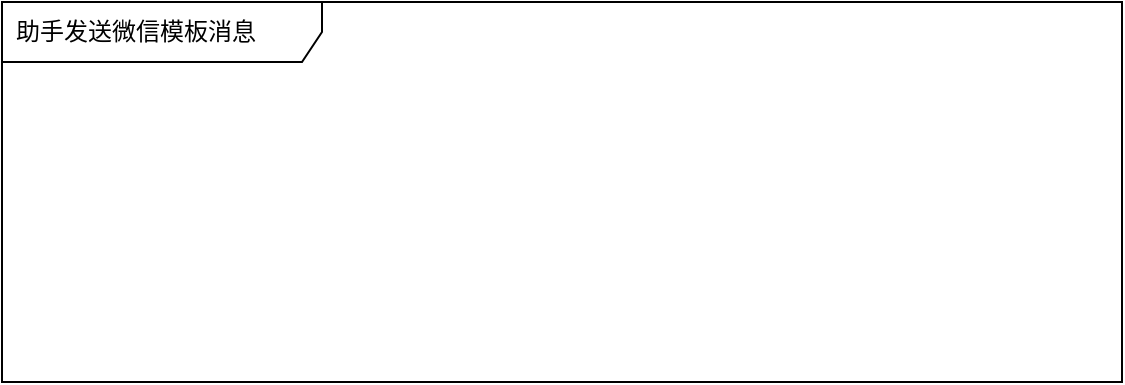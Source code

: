 <mxfile version="15.5.5" type="github">
  <diagram id="Ff75lS5IqC00AciMZAGC" name="Page-1">
    <mxGraphModel dx="1422" dy="804" grid="1" gridSize="10" guides="1" tooltips="1" connect="1" arrows="1" fold="1" page="1" pageScale="1" pageWidth="827" pageHeight="1169" math="0" shadow="0">
      <root>
        <mxCell id="0" />
        <mxCell id="1" parent="0" />
        <mxCell id="UoxuFqfx50j5w5CSEsGL-1" value="助手发送微信模板消息" style="shape=umlFrame;whiteSpace=wrap;html=1;width=160;height=30;boundedLbl=1;verticalAlign=middle;align=left;spacingLeft=5;" vertex="1" parent="1">
          <mxGeometry width="560" height="190" as="geometry" />
        </mxCell>
      </root>
    </mxGraphModel>
  </diagram>
</mxfile>
